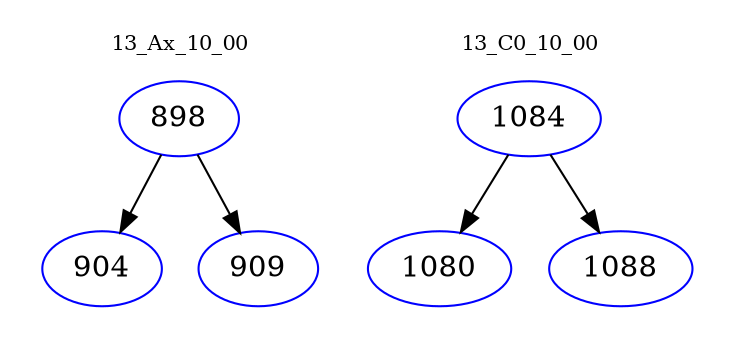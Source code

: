 digraph{
subgraph cluster_0 {
color = white
label = "13_Ax_10_00";
fontsize=10;
T0_898 [label="898", color="blue"]
T0_898 -> T0_904 [color="black"]
T0_904 [label="904", color="blue"]
T0_898 -> T0_909 [color="black"]
T0_909 [label="909", color="blue"]
}
subgraph cluster_1 {
color = white
label = "13_C0_10_00";
fontsize=10;
T1_1084 [label="1084", color="blue"]
T1_1084 -> T1_1080 [color="black"]
T1_1080 [label="1080", color="blue"]
T1_1084 -> T1_1088 [color="black"]
T1_1088 [label="1088", color="blue"]
}
}
